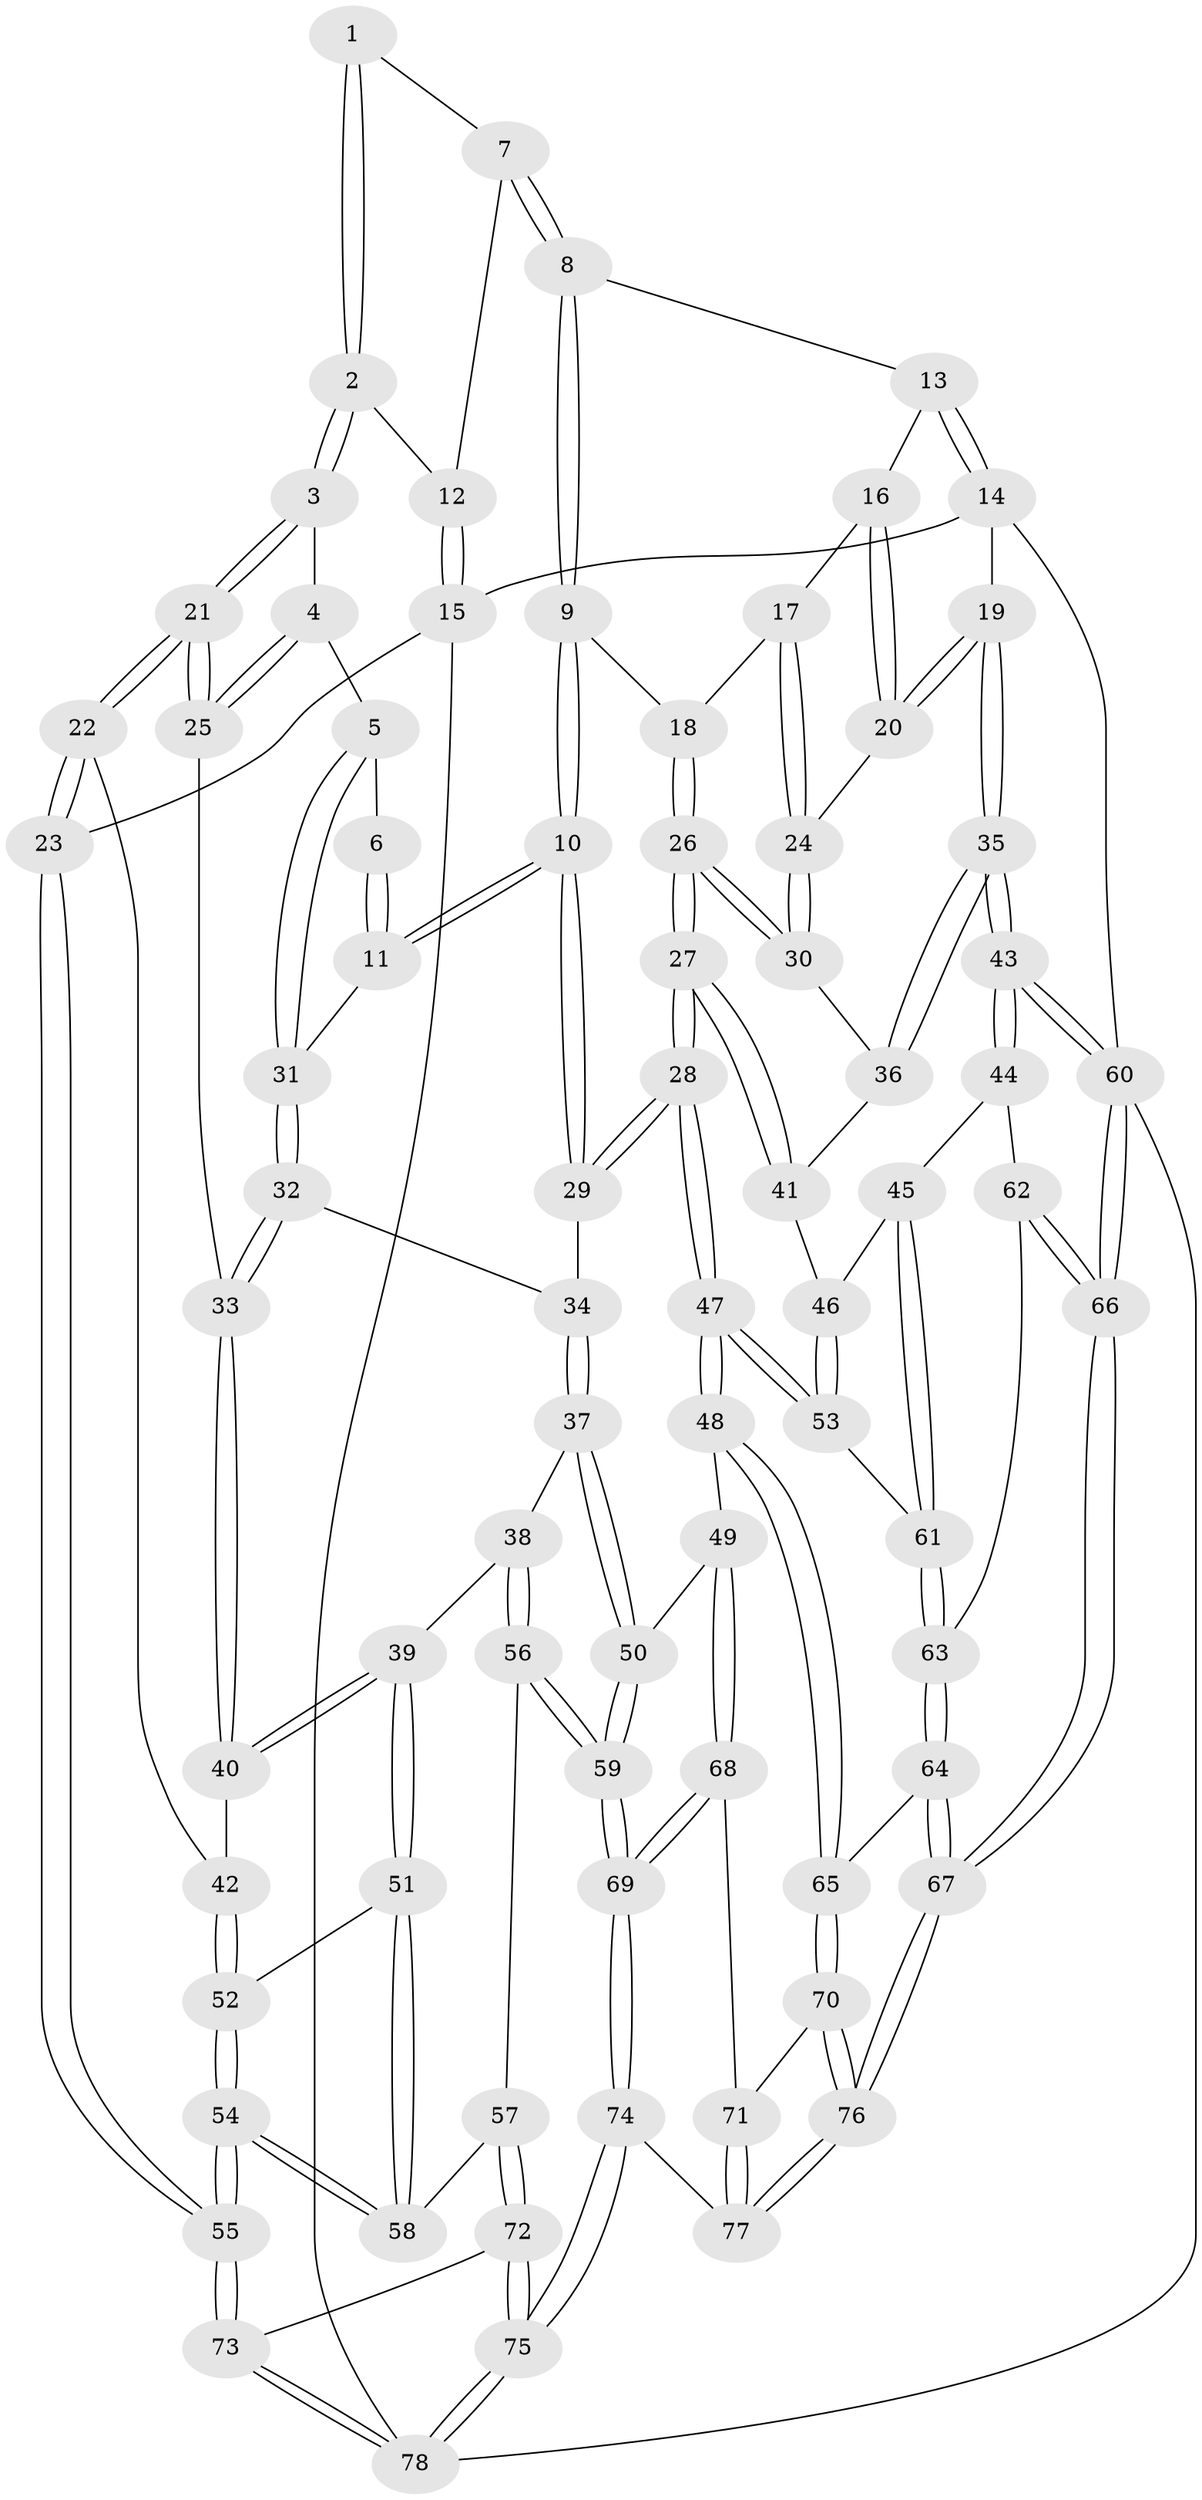 // Generated by graph-tools (version 1.1) at 2025/38/03/09/25 02:38:37]
// undirected, 78 vertices, 192 edges
graph export_dot {
graph [start="1"]
  node [color=gray90,style=filled];
  1 [pos="+0.5502167719155264+0"];
  2 [pos="+0.17833494934350047+0.13991833474546173"];
  3 [pos="+0.1813185827794257+0.1535808648167712"];
  4 [pos="+0.23044881887213267+0.21076371266804858"];
  5 [pos="+0.3161323386063247+0.24750381526355741"];
  6 [pos="+0.47902933282405225+0.06693306168877251"];
  7 [pos="+0.587528260883526+0"];
  8 [pos="+0.6292503460018749+0"];
  9 [pos="+0.6339818640564345+0.19908861734042288"];
  10 [pos="+0.5357191103342482+0.3392640507760576"];
  11 [pos="+0.4776268222143965+0.3220064699911955"];
  12 [pos="+0+0"];
  13 [pos="+0.9122479382477152+0"];
  14 [pos="+1+0"];
  15 [pos="+0+0"];
  16 [pos="+0.8852287593540611+0.06124078489392269"];
  17 [pos="+0.8355534545977747+0.2533543568499758"];
  18 [pos="+0.731474426416479+0.28983949443956886"];
  19 [pos="+1+0.38786780229736695"];
  20 [pos="+0.9812749751751716+0.3520701915742399"];
  21 [pos="+0+0.3719764098565769"];
  22 [pos="+0+0.3863635284964948"];
  23 [pos="+0+0.3838625381686296"];
  24 [pos="+0.9048231670217446+0.36119007944067744"];
  25 [pos="+0.14056132525406026+0.3839510013554623"];
  26 [pos="+0.7286281480123457+0.4684203720631552"];
  27 [pos="+0.7075758453009577+0.4945629228706933"];
  28 [pos="+0.6633885970966196+0.5316061379933295"];
  29 [pos="+0.596074585396672+0.47234509343527004"];
  30 [pos="+0.8578566762705949+0.41063837047316154"];
  31 [pos="+0.35871609339369714+0.31866170898908125"];
  32 [pos="+0.33837610018132025+0.380991357471788"];
  33 [pos="+0.2313819349889476+0.47598751189815797"];
  34 [pos="+0.4243729299864334+0.4914741773684471"];
  35 [pos="+1+0.5163882278184742"];
  36 [pos="+0.9456804762475435+0.5287496811796175"];
  37 [pos="+0.3825441669711922+0.5672532613753415"];
  38 [pos="+0.25834497838866344+0.5572670097704625"];
  39 [pos="+0.23085071817063602+0.5215762844079791"];
  40 [pos="+0.22827218350141243+0.507065781636636"];
  41 [pos="+0.9162841951681245+0.5505207859606681"];
  42 [pos="+0+0.5020064220740721"];
  43 [pos="+1+0.6671132901147936"];
  44 [pos="+1+0.6791580048270016"];
  45 [pos="+0.9323071673951265+0.6541706261777905"];
  46 [pos="+0.9026752626572007+0.5975980718881648"];
  47 [pos="+0.6594826564238403+0.6167513576263117"];
  48 [pos="+0.6331149286760601+0.6498022441495365"];
  49 [pos="+0.5133321067637223+0.7210192882041564"];
  50 [pos="+0.4878203191728154+0.7194531758531961"];
  51 [pos="+0.09521418155044871+0.6177691261371732"];
  52 [pos="+0.08030857584335278+0.6132250198406305"];
  53 [pos="+0.6960892855674036+0.6327348601974713"];
  54 [pos="+0+0.8359501182622631"];
  55 [pos="+0+0.8619238633718334"];
  56 [pos="+0.25725078164224346+0.7678975986019587"];
  57 [pos="+0.19804392957597827+0.7779562320347452"];
  58 [pos="+0.1707847371574536+0.7694248903631377"];
  59 [pos="+0.3094594319958984+0.7895384285989359"];
  60 [pos="+1+1"];
  61 [pos="+0.8132687287707354+0.7112548967448044"];
  62 [pos="+0.891736446697406+0.7748226512258456"];
  63 [pos="+0.8406689937087887+0.7573358139968512"];
  64 [pos="+0.7951824516320509+0.8742786529576791"];
  65 [pos="+0.7089482130880093+0.8450224187669454"];
  66 [pos="+1+1"];
  67 [pos="+1+1"];
  68 [pos="+0.5406499467535029+0.8860372673965892"];
  69 [pos="+0.34039554138472566+0.9506815537975197"];
  70 [pos="+0.6419483513036073+0.9332514543509468"];
  71 [pos="+0.5456232419872162+0.8946022779041645"];
  72 [pos="+0.1663695637197621+0.8795055356473617"];
  73 [pos="+0+1"];
  74 [pos="+0.3073215042257939+1"];
  75 [pos="+0.12187789128038005+1"];
  76 [pos="+0.8149866922961305+1"];
  77 [pos="+0.42909890053771843+1"];
  78 [pos="+0+1"];
  1 -- 2;
  1 -- 2;
  1 -- 7;
  2 -- 3;
  2 -- 3;
  2 -- 12;
  3 -- 4;
  3 -- 21;
  3 -- 21;
  4 -- 5;
  4 -- 25;
  4 -- 25;
  5 -- 6;
  5 -- 31;
  5 -- 31;
  6 -- 11;
  6 -- 11;
  7 -- 8;
  7 -- 8;
  7 -- 12;
  8 -- 9;
  8 -- 9;
  8 -- 13;
  9 -- 10;
  9 -- 10;
  9 -- 18;
  10 -- 11;
  10 -- 11;
  10 -- 29;
  10 -- 29;
  11 -- 31;
  12 -- 15;
  12 -- 15;
  13 -- 14;
  13 -- 14;
  13 -- 16;
  14 -- 15;
  14 -- 19;
  14 -- 60;
  15 -- 23;
  15 -- 78;
  16 -- 17;
  16 -- 20;
  16 -- 20;
  17 -- 18;
  17 -- 24;
  17 -- 24;
  18 -- 26;
  18 -- 26;
  19 -- 20;
  19 -- 20;
  19 -- 35;
  19 -- 35;
  20 -- 24;
  21 -- 22;
  21 -- 22;
  21 -- 25;
  21 -- 25;
  22 -- 23;
  22 -- 23;
  22 -- 42;
  23 -- 55;
  23 -- 55;
  24 -- 30;
  24 -- 30;
  25 -- 33;
  26 -- 27;
  26 -- 27;
  26 -- 30;
  26 -- 30;
  27 -- 28;
  27 -- 28;
  27 -- 41;
  27 -- 41;
  28 -- 29;
  28 -- 29;
  28 -- 47;
  28 -- 47;
  29 -- 34;
  30 -- 36;
  31 -- 32;
  31 -- 32;
  32 -- 33;
  32 -- 33;
  32 -- 34;
  33 -- 40;
  33 -- 40;
  34 -- 37;
  34 -- 37;
  35 -- 36;
  35 -- 36;
  35 -- 43;
  35 -- 43;
  36 -- 41;
  37 -- 38;
  37 -- 50;
  37 -- 50;
  38 -- 39;
  38 -- 56;
  38 -- 56;
  39 -- 40;
  39 -- 40;
  39 -- 51;
  39 -- 51;
  40 -- 42;
  41 -- 46;
  42 -- 52;
  42 -- 52;
  43 -- 44;
  43 -- 44;
  43 -- 60;
  43 -- 60;
  44 -- 45;
  44 -- 62;
  45 -- 46;
  45 -- 61;
  45 -- 61;
  46 -- 53;
  46 -- 53;
  47 -- 48;
  47 -- 48;
  47 -- 53;
  47 -- 53;
  48 -- 49;
  48 -- 65;
  48 -- 65;
  49 -- 50;
  49 -- 68;
  49 -- 68;
  50 -- 59;
  50 -- 59;
  51 -- 52;
  51 -- 58;
  51 -- 58;
  52 -- 54;
  52 -- 54;
  53 -- 61;
  54 -- 55;
  54 -- 55;
  54 -- 58;
  54 -- 58;
  55 -- 73;
  55 -- 73;
  56 -- 57;
  56 -- 59;
  56 -- 59;
  57 -- 58;
  57 -- 72;
  57 -- 72;
  59 -- 69;
  59 -- 69;
  60 -- 66;
  60 -- 66;
  60 -- 78;
  61 -- 63;
  61 -- 63;
  62 -- 63;
  62 -- 66;
  62 -- 66;
  63 -- 64;
  63 -- 64;
  64 -- 65;
  64 -- 67;
  64 -- 67;
  65 -- 70;
  65 -- 70;
  66 -- 67;
  66 -- 67;
  67 -- 76;
  67 -- 76;
  68 -- 69;
  68 -- 69;
  68 -- 71;
  69 -- 74;
  69 -- 74;
  70 -- 71;
  70 -- 76;
  70 -- 76;
  71 -- 77;
  71 -- 77;
  72 -- 73;
  72 -- 75;
  72 -- 75;
  73 -- 78;
  73 -- 78;
  74 -- 75;
  74 -- 75;
  74 -- 77;
  75 -- 78;
  75 -- 78;
  76 -- 77;
  76 -- 77;
}
